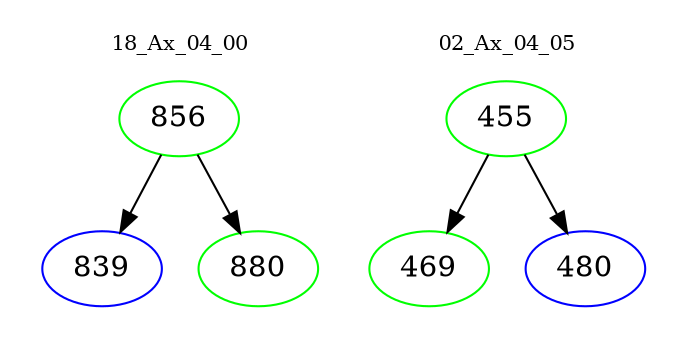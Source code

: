 digraph{
subgraph cluster_0 {
color = white
label = "18_Ax_04_00";
fontsize=10;
T0_856 [label="856", color="green"]
T0_856 -> T0_839 [color="black"]
T0_839 [label="839", color="blue"]
T0_856 -> T0_880 [color="black"]
T0_880 [label="880", color="green"]
}
subgraph cluster_1 {
color = white
label = "02_Ax_04_05";
fontsize=10;
T1_455 [label="455", color="green"]
T1_455 -> T1_469 [color="black"]
T1_469 [label="469", color="green"]
T1_455 -> T1_480 [color="black"]
T1_480 [label="480", color="blue"]
}
}
